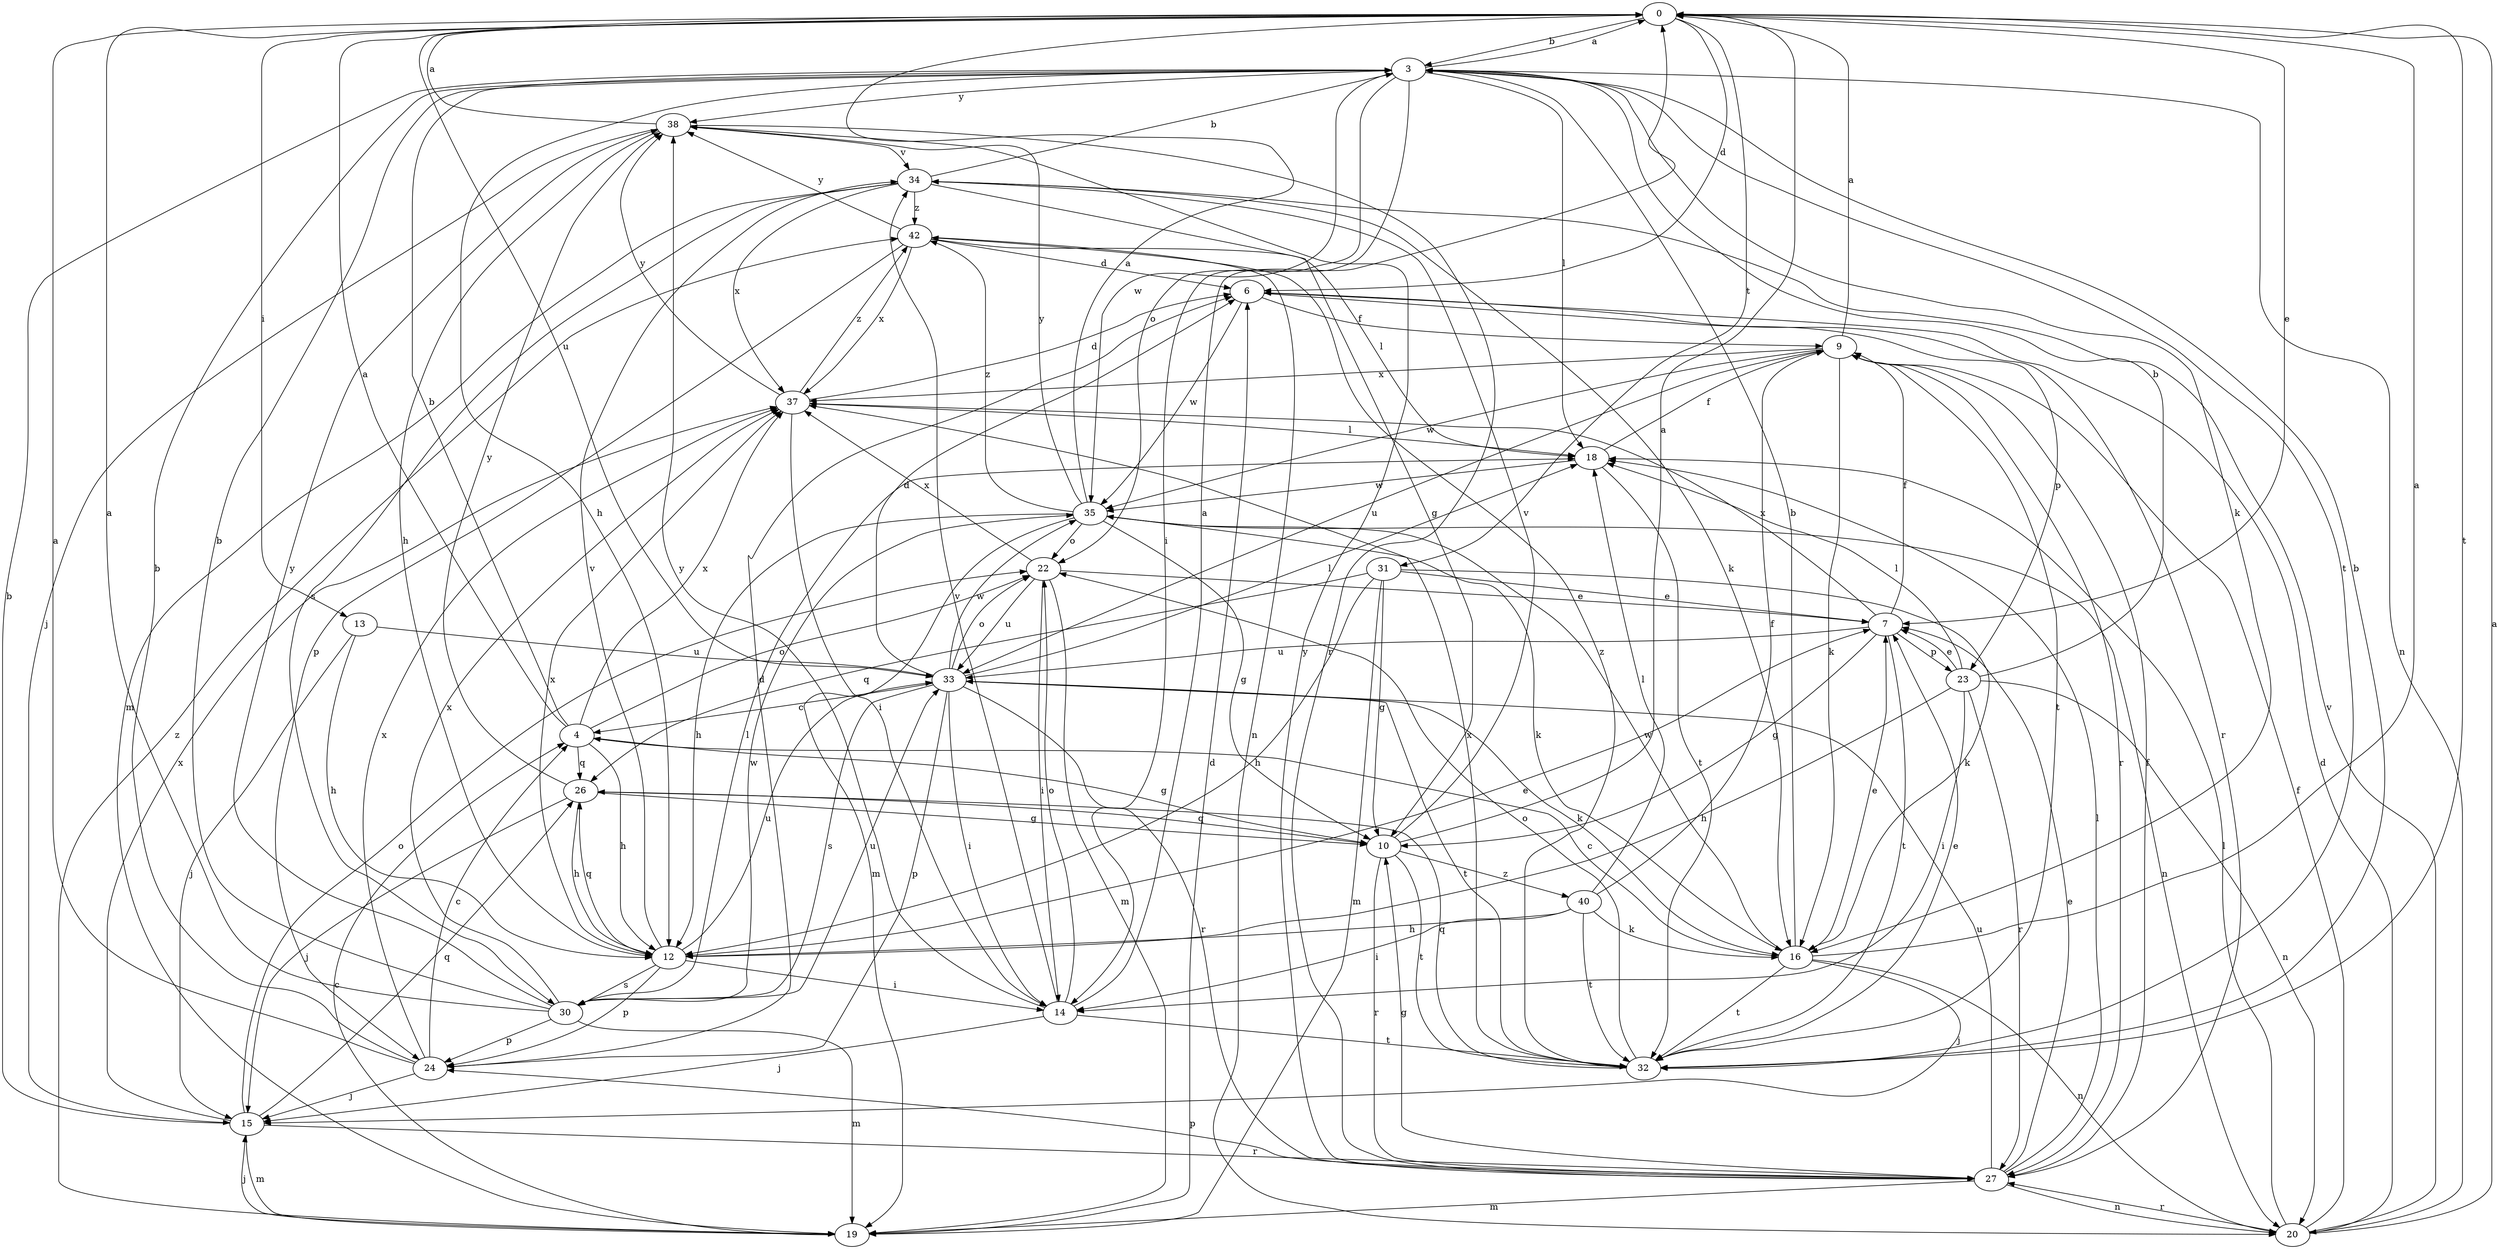 strict digraph  {
0;
3;
4;
6;
7;
9;
10;
12;
13;
14;
15;
16;
18;
19;
20;
22;
23;
24;
26;
27;
30;
31;
32;
33;
34;
35;
37;
38;
40;
42;
0 -> 3  [label=b];
0 -> 6  [label=d];
0 -> 7  [label=e];
0 -> 13  [label=i];
0 -> 31  [label=t];
0 -> 32  [label=t];
0 -> 33  [label=u];
3 -> 0  [label=a];
3 -> 12  [label=h];
3 -> 14  [label=i];
3 -> 16  [label=k];
3 -> 18  [label=l];
3 -> 20  [label=n];
3 -> 22  [label=o];
3 -> 32  [label=t];
3 -> 35  [label=w];
3 -> 38  [label=y];
4 -> 0  [label=a];
4 -> 3  [label=b];
4 -> 10  [label=g];
4 -> 12  [label=h];
4 -> 22  [label=o];
4 -> 26  [label=q];
4 -> 37  [label=x];
6 -> 9  [label=f];
6 -> 23  [label=p];
6 -> 27  [label=r];
6 -> 35  [label=w];
7 -> 9  [label=f];
7 -> 10  [label=g];
7 -> 23  [label=p];
7 -> 32  [label=t];
7 -> 33  [label=u];
7 -> 37  [label=x];
9 -> 0  [label=a];
9 -> 16  [label=k];
9 -> 27  [label=r];
9 -> 32  [label=t];
9 -> 33  [label=u];
9 -> 35  [label=w];
9 -> 37  [label=x];
10 -> 0  [label=a];
10 -> 26  [label=q];
10 -> 27  [label=r];
10 -> 32  [label=t];
10 -> 34  [label=v];
10 -> 40  [label=z];
12 -> 7  [label=e];
12 -> 14  [label=i];
12 -> 24  [label=p];
12 -> 26  [label=q];
12 -> 30  [label=s];
12 -> 33  [label=u];
12 -> 34  [label=v];
12 -> 37  [label=x];
13 -> 12  [label=h];
13 -> 15  [label=j];
13 -> 33  [label=u];
14 -> 0  [label=a];
14 -> 15  [label=j];
14 -> 22  [label=o];
14 -> 32  [label=t];
14 -> 34  [label=v];
14 -> 38  [label=y];
15 -> 3  [label=b];
15 -> 19  [label=m];
15 -> 22  [label=o];
15 -> 26  [label=q];
15 -> 27  [label=r];
15 -> 37  [label=x];
16 -> 0  [label=a];
16 -> 3  [label=b];
16 -> 4  [label=c];
16 -> 7  [label=e];
16 -> 15  [label=j];
16 -> 20  [label=n];
16 -> 32  [label=t];
16 -> 35  [label=w];
18 -> 9  [label=f];
18 -> 32  [label=t];
18 -> 35  [label=w];
19 -> 4  [label=c];
19 -> 6  [label=d];
19 -> 15  [label=j];
19 -> 42  [label=z];
20 -> 0  [label=a];
20 -> 6  [label=d];
20 -> 9  [label=f];
20 -> 18  [label=l];
20 -> 27  [label=r];
20 -> 34  [label=v];
22 -> 7  [label=e];
22 -> 14  [label=i];
22 -> 19  [label=m];
22 -> 33  [label=u];
22 -> 37  [label=x];
23 -> 3  [label=b];
23 -> 7  [label=e];
23 -> 12  [label=h];
23 -> 14  [label=i];
23 -> 18  [label=l];
23 -> 20  [label=n];
23 -> 27  [label=r];
24 -> 0  [label=a];
24 -> 3  [label=b];
24 -> 4  [label=c];
24 -> 6  [label=d];
24 -> 15  [label=j];
24 -> 37  [label=x];
26 -> 10  [label=g];
26 -> 12  [label=h];
26 -> 15  [label=j];
26 -> 38  [label=y];
27 -> 7  [label=e];
27 -> 9  [label=f];
27 -> 10  [label=g];
27 -> 18  [label=l];
27 -> 19  [label=m];
27 -> 20  [label=n];
27 -> 24  [label=p];
27 -> 33  [label=u];
27 -> 38  [label=y];
30 -> 0  [label=a];
30 -> 3  [label=b];
30 -> 18  [label=l];
30 -> 19  [label=m];
30 -> 24  [label=p];
30 -> 33  [label=u];
30 -> 35  [label=w];
30 -> 37  [label=x];
30 -> 38  [label=y];
31 -> 7  [label=e];
31 -> 10  [label=g];
31 -> 12  [label=h];
31 -> 16  [label=k];
31 -> 19  [label=m];
31 -> 26  [label=q];
32 -> 3  [label=b];
32 -> 7  [label=e];
32 -> 22  [label=o];
32 -> 26  [label=q];
32 -> 37  [label=x];
32 -> 42  [label=z];
33 -> 4  [label=c];
33 -> 6  [label=d];
33 -> 14  [label=i];
33 -> 16  [label=k];
33 -> 18  [label=l];
33 -> 22  [label=o];
33 -> 24  [label=p];
33 -> 27  [label=r];
33 -> 30  [label=s];
33 -> 32  [label=t];
33 -> 35  [label=w];
34 -> 3  [label=b];
34 -> 10  [label=g];
34 -> 16  [label=k];
34 -> 19  [label=m];
34 -> 30  [label=s];
34 -> 37  [label=x];
34 -> 42  [label=z];
35 -> 0  [label=a];
35 -> 10  [label=g];
35 -> 12  [label=h];
35 -> 16  [label=k];
35 -> 19  [label=m];
35 -> 20  [label=n];
35 -> 22  [label=o];
35 -> 38  [label=y];
35 -> 42  [label=z];
37 -> 6  [label=d];
37 -> 14  [label=i];
37 -> 18  [label=l];
37 -> 38  [label=y];
37 -> 42  [label=z];
38 -> 0  [label=a];
38 -> 12  [label=h];
38 -> 15  [label=j];
38 -> 27  [label=r];
38 -> 34  [label=v];
40 -> 9  [label=f];
40 -> 12  [label=h];
40 -> 14  [label=i];
40 -> 16  [label=k];
40 -> 18  [label=l];
40 -> 32  [label=t];
42 -> 6  [label=d];
42 -> 18  [label=l];
42 -> 20  [label=n];
42 -> 24  [label=p];
42 -> 37  [label=x];
42 -> 38  [label=y];
}
